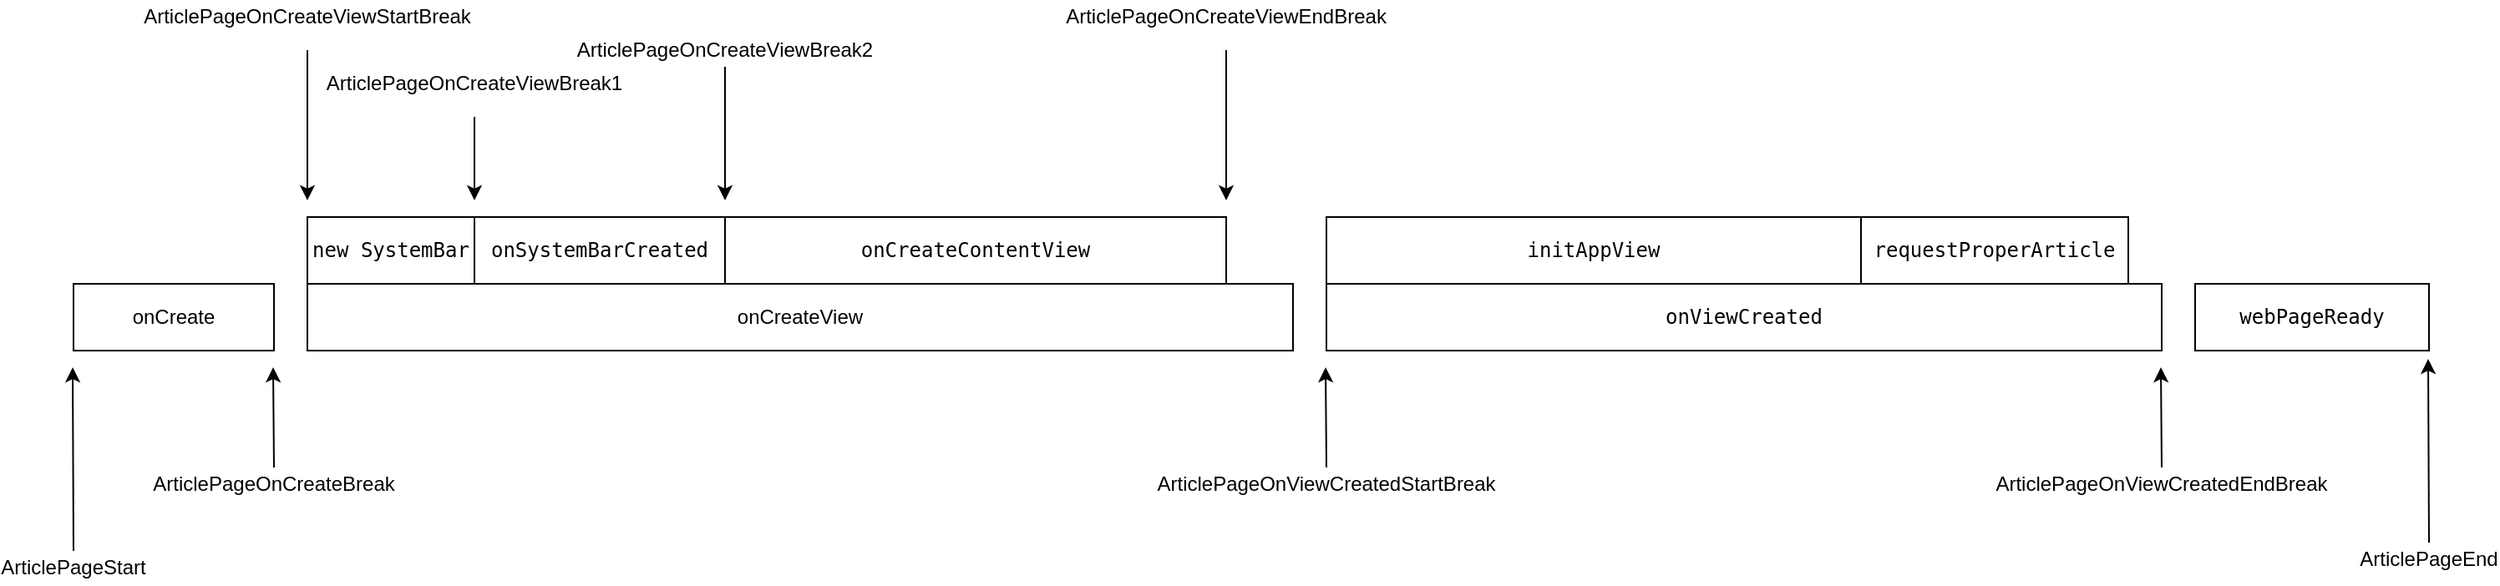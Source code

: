 <mxfile version="10.6.0" type="github"><diagram id="UG3HsRVp-XSOuLThXnNg" name="ç¬¬ 1 é¡µ"><mxGraphModel dx="4938" dy="724" grid="1" gridSize="10" guides="1" tooltips="1" connect="1" arrows="1" fold="1" page="1" pageScale="1" pageWidth="3300" pageHeight="4681" math="0" shadow="0"><root><mxCell id="0"/><mxCell id="1" parent="0"/><mxCell id="2JtuKtwNICWtsKfjuHy2-1" value="onCreate&lt;br&gt;" style="rounded=0;whiteSpace=wrap;html=1;" parent="1" vertex="1"><mxGeometry x="30" y="330" width="120" height="40" as="geometry"/></mxCell><mxCell id="2JtuKtwNICWtsKfjuHy2-2" value="onCreateView&lt;br&gt;" style="rounded=0;whiteSpace=wrap;html=1;" parent="1" vertex="1"><mxGeometry x="170" y="330" width="590" height="40" as="geometry"/></mxCell><mxCell id="2JtuKtwNICWtsKfjuHy2-3" value="&lt;pre&gt;onCreateContentView&lt;/pre&gt;" style="rounded=0;whiteSpace=wrap;html=1;" parent="1" vertex="1"><mxGeometry x="420" y="290" width="300" height="40" as="geometry"/></mxCell><mxCell id="2JtuKtwNICWtsKfjuHy2-4" value="&lt;pre&gt;&lt;span&gt;new &lt;/span&gt;SystemBar&lt;/pre&gt;" style="rounded=0;whiteSpace=wrap;html=1;" parent="1" vertex="1"><mxGeometry x="170" y="290" width="100" height="40" as="geometry"/></mxCell><mxCell id="2JtuKtwNICWtsKfjuHy2-5" value="&lt;pre&gt;&lt;pre&gt;onSystemBarCreated&lt;/pre&gt;&lt;/pre&gt;" style="rounded=0;whiteSpace=wrap;html=1;" parent="1" vertex="1"><mxGeometry x="270" y="290" width="150" height="40" as="geometry"/></mxCell><mxCell id="2JtuKtwNICWtsKfjuHy2-6" value="&lt;pre&gt;&lt;span&gt;onViewCreated&lt;/span&gt;&lt;/pre&gt;" style="rounded=0;whiteSpace=wrap;html=1;" parent="1" vertex="1"><mxGeometry x="780" y="330" width="500" height="40" as="geometry"/></mxCell><mxCell id="2JtuKtwNICWtsKfjuHy2-7" value="&lt;pre&gt;&lt;pre&gt;initAppView&lt;/pre&gt;&lt;/pre&gt;" style="rounded=0;whiteSpace=wrap;html=1;" parent="1" vertex="1"><mxGeometry x="780" y="290" width="320" height="40" as="geometry"/></mxCell><mxCell id="2JtuKtwNICWtsKfjuHy2-8" value="&lt;pre&gt;requestProperArticle&lt;/pre&gt;" style="rounded=0;whiteSpace=wrap;html=1;" parent="1" vertex="1"><mxGeometry x="1100" y="290" width="160" height="40" as="geometry"/></mxCell><mxCell id="2JtuKtwNICWtsKfjuHy2-10" value="" style="endArrow=classic;html=1;exitX=0.5;exitY=0;exitDx=0;exitDy=0;" parent="1" source="2JtuKtwNICWtsKfjuHy2-11" edge="1"><mxGeometry width="50" height="50" relative="1" as="geometry"><mxPoint x="29.5" y="440" as="sourcePoint"/><mxPoint x="29.5" y="380" as="targetPoint"/></mxGeometry></mxCell><mxCell id="2JtuKtwNICWtsKfjuHy2-11" value="ArticlePageStart" style="text;html=1;strokeColor=none;fillColor=none;align=center;verticalAlign=middle;whiteSpace=wrap;rounded=0;" parent="1" vertex="1"><mxGeometry x="10" y="490" width="40" height="20" as="geometry"/></mxCell><mxCell id="2JtuKtwNICWtsKfjuHy2-15" value="" style="endArrow=classic;html=1;exitX=0.5;exitY=0;exitDx=0;exitDy=0;" parent="1" source="2JtuKtwNICWtsKfjuHy2-16" edge="1"><mxGeometry width="50" height="50" relative="1" as="geometry"><mxPoint x="150" y="430" as="sourcePoint"/><mxPoint x="149.5" y="380" as="targetPoint"/></mxGeometry></mxCell><mxCell id="2JtuKtwNICWtsKfjuHy2-16" value="ArticlePageOnCreateBreak" style="text;html=1;strokeColor=none;fillColor=none;align=center;verticalAlign=middle;whiteSpace=wrap;rounded=0;" parent="1" vertex="1"><mxGeometry x="130" y="440" width="40" height="20" as="geometry"/></mxCell><mxCell id="2JtuKtwNICWtsKfjuHy2-17" value="" style="endArrow=classic;html=1;" parent="1" edge="1"><mxGeometry width="50" height="50" relative="1" as="geometry"><mxPoint x="170" y="190" as="sourcePoint"/><mxPoint x="170" y="280" as="targetPoint"/></mxGeometry></mxCell><mxCell id="2JtuKtwNICWtsKfjuHy2-18" value="ArticlePageOnCreateViewStartBreak" style="text;html=1;strokeColor=none;fillColor=none;align=center;verticalAlign=middle;whiteSpace=wrap;rounded=0;" parent="1" vertex="1"><mxGeometry x="150" y="160" width="40" height="20" as="geometry"/></mxCell><mxCell id="2JtuKtwNICWtsKfjuHy2-19" value="" style="endArrow=classic;html=1;" parent="1" edge="1"><mxGeometry width="50" height="50" relative="1" as="geometry"><mxPoint x="720" y="190" as="sourcePoint"/><mxPoint x="720" y="280" as="targetPoint"/></mxGeometry></mxCell><mxCell id="2JtuKtwNICWtsKfjuHy2-20" value="ArticlePageOnCreateViewEndBreak" style="text;html=1;strokeColor=none;fillColor=none;align=center;verticalAlign=middle;whiteSpace=wrap;rounded=0;" parent="1" vertex="1"><mxGeometry x="700" y="160" width="40" height="20" as="geometry"/></mxCell><mxCell id="2JtuKtwNICWtsKfjuHy2-22" value="" style="endArrow=classic;html=1;" parent="1" edge="1"><mxGeometry width="50" height="50" relative="1" as="geometry"><mxPoint x="270" y="230" as="sourcePoint"/><mxPoint x="270" y="280" as="targetPoint"/></mxGeometry></mxCell><mxCell id="2JtuKtwNICWtsKfjuHy2-23" value="ArticlePageOnCreateViewBreak1" style="text;html=1;strokeColor=none;fillColor=none;align=center;verticalAlign=middle;whiteSpace=wrap;rounded=0;" parent="1" vertex="1"><mxGeometry x="250" y="200" width="40" height="20" as="geometry"/></mxCell><mxCell id="2JtuKtwNICWtsKfjuHy2-25" value="" style="endArrow=classic;html=1;exitX=0.5;exitY=1;exitDx=0;exitDy=0;" parent="1" source="2JtuKtwNICWtsKfjuHy2-26" edge="1"><mxGeometry width="50" height="50" relative="1" as="geometry"><mxPoint x="420" y="230" as="sourcePoint"/><mxPoint x="420" y="280" as="targetPoint"/></mxGeometry></mxCell><mxCell id="2JtuKtwNICWtsKfjuHy2-26" value="ArticlePageOnCreateViewBreak2" style="text;html=1;strokeColor=none;fillColor=none;align=center;verticalAlign=middle;whiteSpace=wrap;rounded=0;" parent="1" vertex="1"><mxGeometry x="400" y="180" width="40" height="20" as="geometry"/></mxCell><mxCell id="2JtuKtwNICWtsKfjuHy2-28" value="" style="endArrow=classic;html=1;" parent="1" edge="1"><mxGeometry width="50" height="50" relative="1" as="geometry"><mxPoint x="780" y="440" as="sourcePoint"/><mxPoint x="779.5" y="380" as="targetPoint"/></mxGeometry></mxCell><mxCell id="2JtuKtwNICWtsKfjuHy2-29" value="ArticlePageOnViewCreatedStartBreak" style="text;html=1;strokeColor=none;fillColor=none;align=center;verticalAlign=middle;whiteSpace=wrap;rounded=0;" parent="1" vertex="1"><mxGeometry x="760" y="440" width="40" height="20" as="geometry"/></mxCell><mxCell id="2JtuKtwNICWtsKfjuHy2-32" value="" style="endArrow=classic;html=1;" parent="1" edge="1"><mxGeometry width="50" height="50" relative="1" as="geometry"><mxPoint x="1280" y="440" as="sourcePoint"/><mxPoint x="1279.5" y="380" as="targetPoint"/></mxGeometry></mxCell><mxCell id="2JtuKtwNICWtsKfjuHy2-33" value="ArticlePageOnViewCreatedEndBreak" style="text;html=1;strokeColor=none;fillColor=none;align=center;verticalAlign=middle;whiteSpace=wrap;rounded=0;" parent="1" vertex="1"><mxGeometry x="1260" y="440" width="40" height="20" as="geometry"/></mxCell><mxCell id="2JtuKtwNICWtsKfjuHy2-34" value="&lt;pre&gt;&lt;span&gt;webPageReady&lt;/span&gt;&lt;/pre&gt;" style="rounded=0;whiteSpace=wrap;html=1;" parent="1" vertex="1"><mxGeometry x="1300" y="330" width="140" height="40" as="geometry"/></mxCell><mxCell id="2JtuKtwNICWtsKfjuHy2-35" value="" style="endArrow=classic;html=1;exitX=0.5;exitY=0;exitDx=0;exitDy=0;" parent="1" source="2JtuKtwNICWtsKfjuHy2-36" edge="1"><mxGeometry width="50" height="50" relative="1" as="geometry"><mxPoint x="1439.5" y="435" as="sourcePoint"/><mxPoint x="1439.5" y="375" as="targetPoint"/></mxGeometry></mxCell><mxCell id="2JtuKtwNICWtsKfjuHy2-36" value="ArticlePageEnd" style="text;html=1;strokeColor=none;fillColor=none;align=center;verticalAlign=middle;whiteSpace=wrap;rounded=0;" parent="1" vertex="1"><mxGeometry x="1420" y="485" width="40" height="20" as="geometry"/></mxCell></root></mxGraphModel></diagram></mxfile>